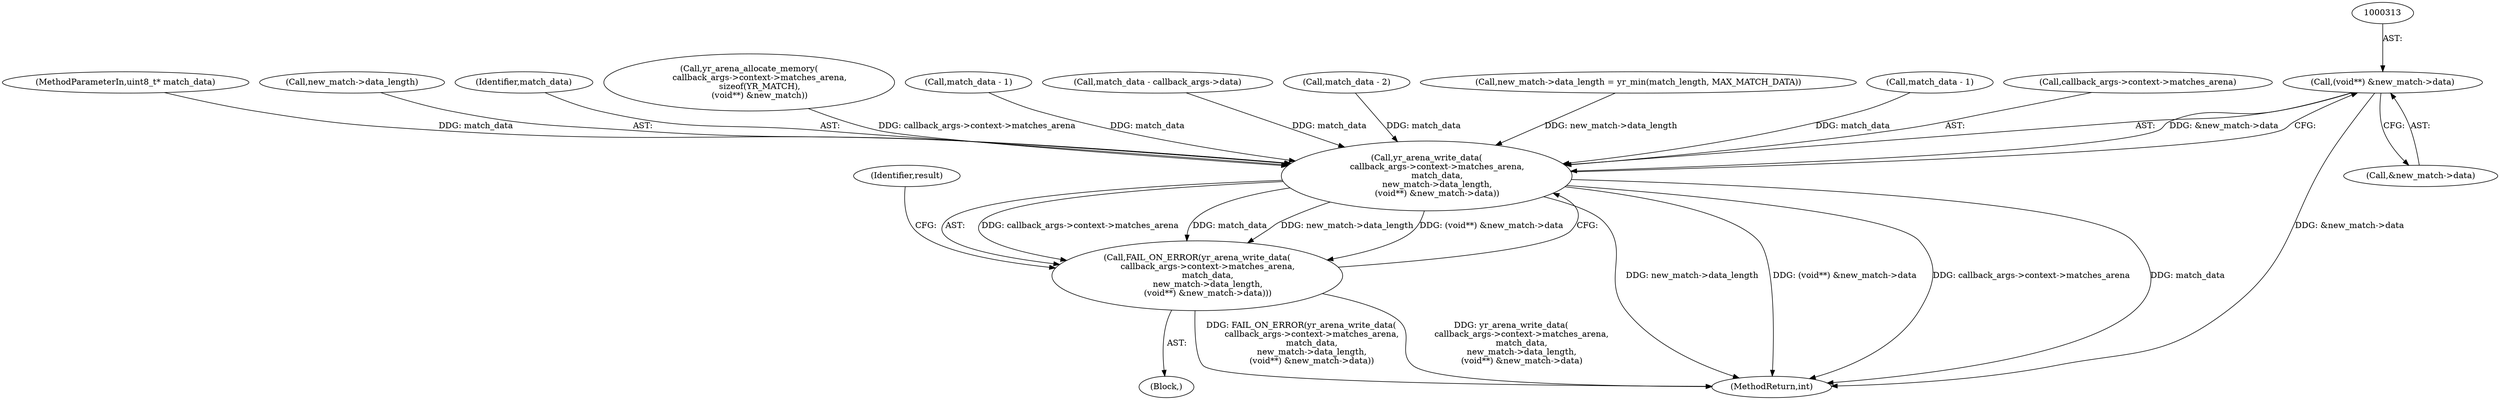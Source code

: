 digraph "0_yara_992480c30f75943e9cd6245bb2015c7737f9b661_0@pointer" {
"1000312" [label="(Call,(void**) &new_match->data)"];
"1000302" [label="(Call,yr_arena_write_data(\n        callback_args->context->matches_arena,\n        match_data,\n        new_match->data_length,\n        (void**) &new_match->data))"];
"1000301" [label="(Call,FAIL_ON_ERROR(yr_arena_write_data(\n        callback_args->context->matches_arena,\n        match_data,\n        new_match->data_length,\n        (void**) &new_match->data)))"];
"1000102" [label="(MethodParameterIn,uint8_t* match_data)"];
"1000309" [label="(Call,new_match->data_length)"];
"1000308" [label="(Identifier,match_data)"];
"1000363" [label="(MethodReturn,int)"];
"1000282" [label="(Call,yr_arena_allocate_memory(\n        callback_args->context->matches_arena,\n        sizeof(YR_MATCH),\n        (void**) &new_match))"];
"1000312" [label="(Call,(void**) &new_match->data)"];
"1000218" [label="(Call,match_data - 1)"];
"1000135" [label="(Call,match_data - callback_args->data)"];
"1000177" [label="(Call,match_data - 2)"];
"1000301" [label="(Call,FAIL_ON_ERROR(yr_arena_write_data(\n        callback_args->context->matches_arena,\n        match_data,\n        new_match->data_length,\n        (void**) &new_match->data)))"];
"1000294" [label="(Call,new_match->data_length = yr_min(match_length, MAX_MATCH_DATA))"];
"1000320" [label="(Identifier,result)"];
"1000314" [label="(Call,&new_match->data)"];
"1000171" [label="(Call,match_data - 1)"];
"1000257" [label="(Block,)"];
"1000302" [label="(Call,yr_arena_write_data(\n        callback_args->context->matches_arena,\n        match_data,\n        new_match->data_length,\n        (void**) &new_match->data))"];
"1000303" [label="(Call,callback_args->context->matches_arena)"];
"1000312" -> "1000302"  [label="AST: "];
"1000312" -> "1000314"  [label="CFG: "];
"1000313" -> "1000312"  [label="AST: "];
"1000314" -> "1000312"  [label="AST: "];
"1000302" -> "1000312"  [label="CFG: "];
"1000312" -> "1000363"  [label="DDG: &new_match->data"];
"1000312" -> "1000302"  [label="DDG: &new_match->data"];
"1000302" -> "1000301"  [label="AST: "];
"1000303" -> "1000302"  [label="AST: "];
"1000308" -> "1000302"  [label="AST: "];
"1000309" -> "1000302"  [label="AST: "];
"1000301" -> "1000302"  [label="CFG: "];
"1000302" -> "1000363"  [label="DDG: new_match->data_length"];
"1000302" -> "1000363"  [label="DDG: (void**) &new_match->data"];
"1000302" -> "1000363"  [label="DDG: callback_args->context->matches_arena"];
"1000302" -> "1000363"  [label="DDG: match_data"];
"1000302" -> "1000301"  [label="DDG: callback_args->context->matches_arena"];
"1000302" -> "1000301"  [label="DDG: match_data"];
"1000302" -> "1000301"  [label="DDG: new_match->data_length"];
"1000302" -> "1000301"  [label="DDG: (void**) &new_match->data"];
"1000282" -> "1000302"  [label="DDG: callback_args->context->matches_arena"];
"1000177" -> "1000302"  [label="DDG: match_data"];
"1000171" -> "1000302"  [label="DDG: match_data"];
"1000218" -> "1000302"  [label="DDG: match_data"];
"1000135" -> "1000302"  [label="DDG: match_data"];
"1000102" -> "1000302"  [label="DDG: match_data"];
"1000294" -> "1000302"  [label="DDG: new_match->data_length"];
"1000301" -> "1000257"  [label="AST: "];
"1000320" -> "1000301"  [label="CFG: "];
"1000301" -> "1000363"  [label="DDG: FAIL_ON_ERROR(yr_arena_write_data(\n        callback_args->context->matches_arena,\n        match_data,\n        new_match->data_length,\n        (void**) &new_match->data))"];
"1000301" -> "1000363"  [label="DDG: yr_arena_write_data(\n        callback_args->context->matches_arena,\n        match_data,\n        new_match->data_length,\n        (void**) &new_match->data)"];
}
